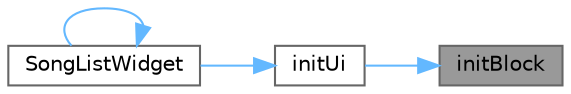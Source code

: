 digraph "initBlock"
{
 // LATEX_PDF_SIZE
  bgcolor="transparent";
  edge [fontname=Helvetica,fontsize=10,labelfontname=Helvetica,labelfontsize=10];
  node [fontname=Helvetica,fontsize=10,shape=box,height=0.2,width=0.4];
  rankdir="RL";
  Node1 [id="Node000001",label="initBlock",height=0.2,width=0.4,color="gray40", fillcolor="grey60", style="filled", fontcolor="black",tooltip="初始化歌单块"];
  Node1 -> Node2 [id="edge1_Node000001_Node000002",dir="back",color="steelblue1",style="solid",tooltip=" "];
  Node2 [id="Node000002",label="initUi",height=0.2,width=0.4,color="grey40", fillcolor="white", style="filled",URL="$class_song_list_widget.html#afba6e95967cc3eb25fd518f7bde6ec04",tooltip="初始化界面"];
  Node2 -> Node3 [id="edge2_Node000002_Node000003",dir="back",color="steelblue1",style="solid",tooltip=" "];
  Node3 [id="Node000003",label="SongListWidget",height=0.2,width=0.4,color="grey40", fillcolor="white", style="filled",URL="$class_song_list_widget.html#abd40b6ba99264ffdc042aeaf52a06534",tooltip="构造函数，初始化歌单界面"];
  Node3 -> Node3 [id="edge3_Node000003_Node000003",dir="back",color="steelblue1",style="solid",tooltip=" "];
}
